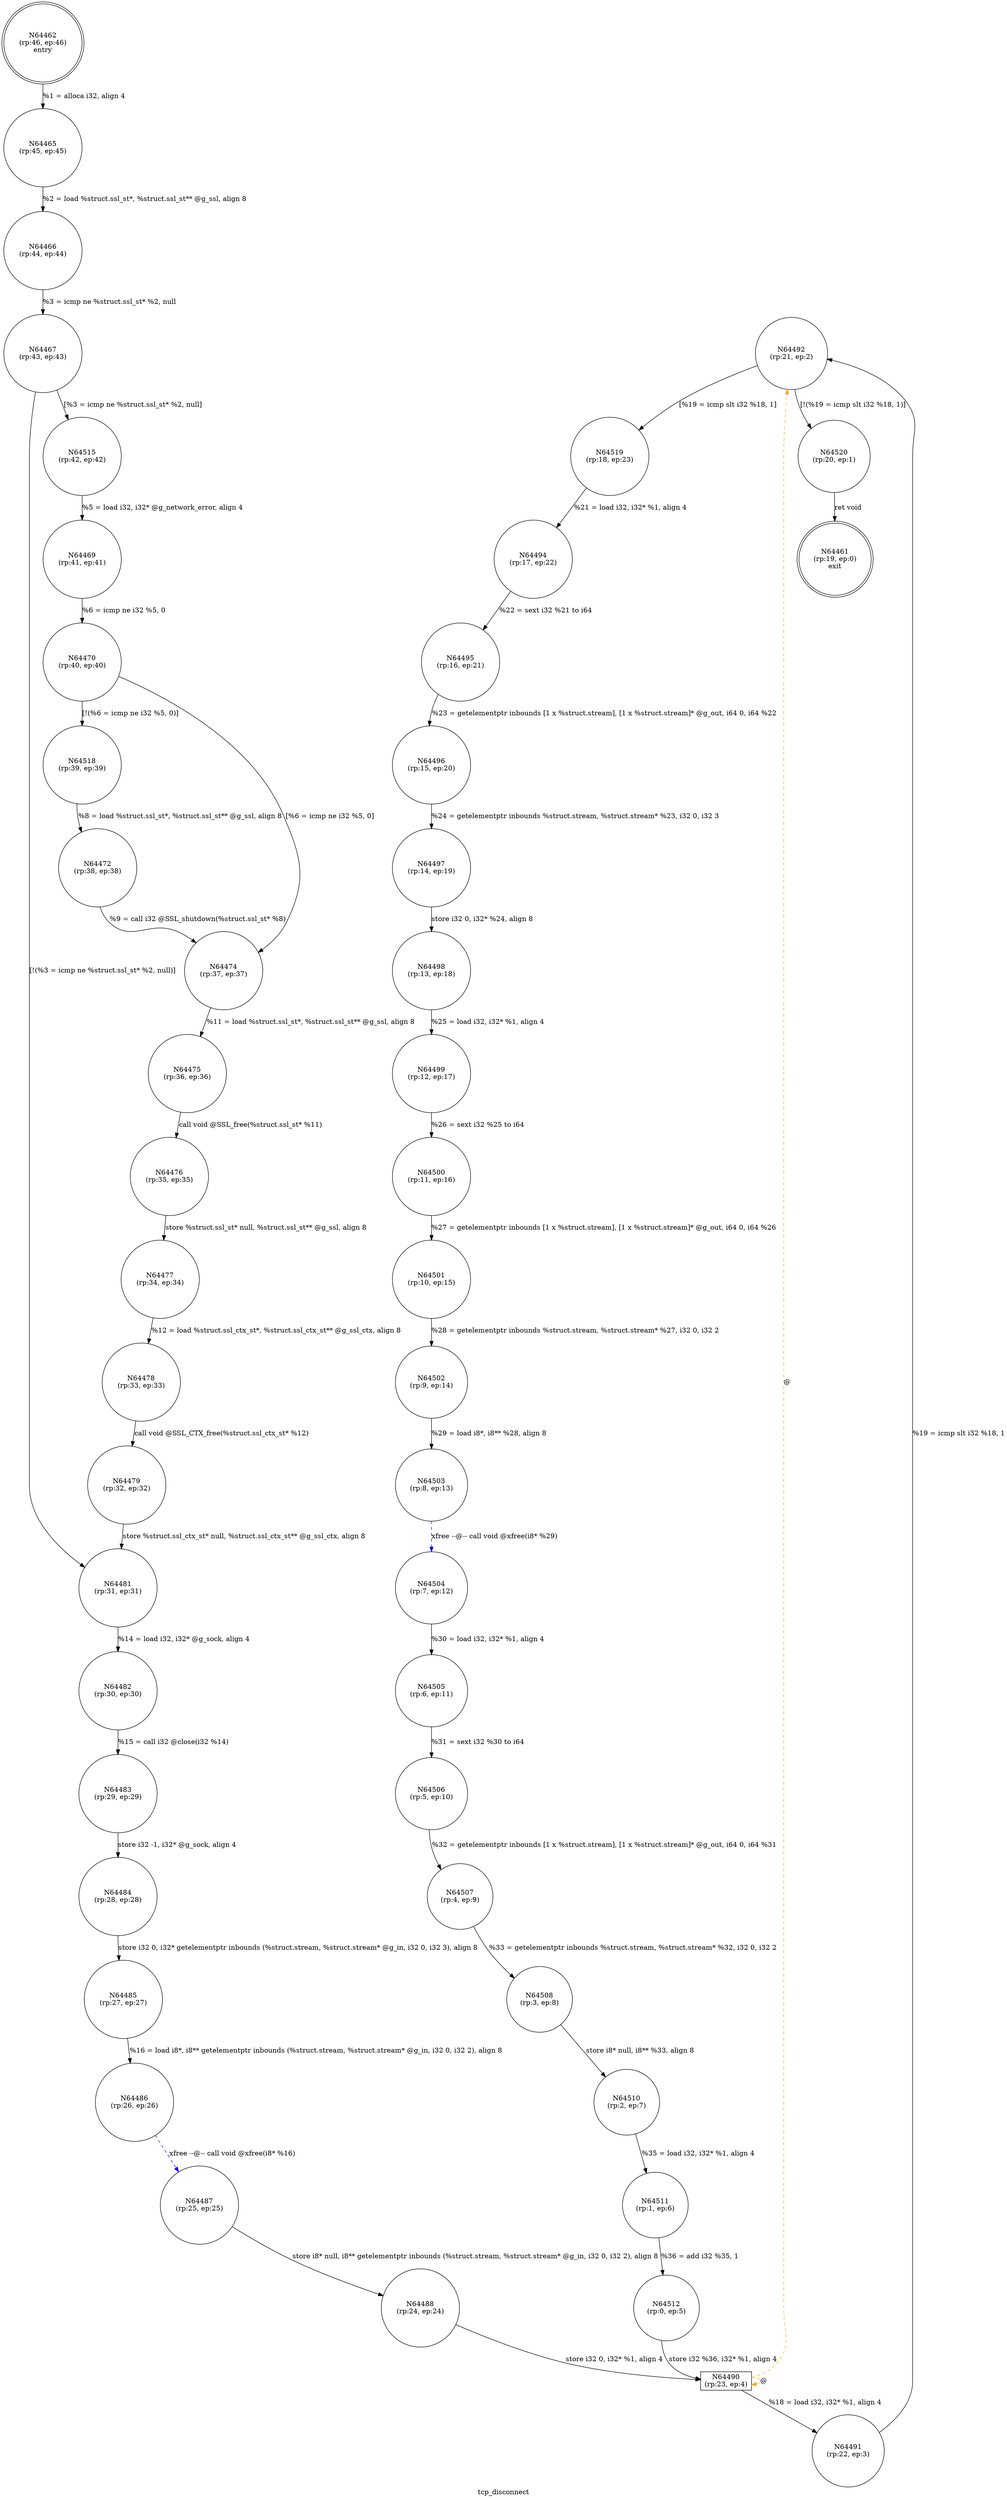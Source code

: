 digraph tcp_disconnect {
label="tcp_disconnect"
64461 [label="N64461\n(rp:19, ep:0)\nexit", shape="doublecircle"]
64462 [label="N64462\n(rp:46, ep:46)\nentry", shape="doublecircle"]
64462 -> 64465 [label="%1 = alloca i32, align 4"]
64465 [label="N64465\n(rp:45, ep:45)", shape="circle"]
64465 -> 64466 [label="%2 = load %struct.ssl_st*, %struct.ssl_st** @g_ssl, align 8"]
64466 [label="N64466\n(rp:44, ep:44)", shape="circle"]
64466 -> 64467 [label="%3 = icmp ne %struct.ssl_st* %2, null"]
64467 [label="N64467\n(rp:43, ep:43)", shape="circle"]
64467 -> 64515 [label="[%3 = icmp ne %struct.ssl_st* %2, null]"]
64467 -> 64481 [label="[!(%3 = icmp ne %struct.ssl_st* %2, null)]"]
64469 [label="N64469\n(rp:41, ep:41)", shape="circle"]
64469 -> 64470 [label="%6 = icmp ne i32 %5, 0"]
64470 [label="N64470\n(rp:40, ep:40)", shape="circle"]
64470 -> 64518 [label="[!(%6 = icmp ne i32 %5, 0)]"]
64470 -> 64474 [label="[%6 = icmp ne i32 %5, 0]"]
64472 [label="N64472\n(rp:38, ep:38)", shape="circle"]
64472 -> 64474 [label="%9 = call i32 @SSL_shutdown(%struct.ssl_st* %8)"]
64474 [label="N64474\n(rp:37, ep:37)", shape="circle"]
64474 -> 64475 [label="%11 = load %struct.ssl_st*, %struct.ssl_st** @g_ssl, align 8"]
64475 [label="N64475\n(rp:36, ep:36)", shape="circle"]
64475 -> 64476 [label="call void @SSL_free(%struct.ssl_st* %11)"]
64476 [label="N64476\n(rp:35, ep:35)", shape="circle"]
64476 -> 64477 [label="store %struct.ssl_st* null, %struct.ssl_st** @g_ssl, align 8"]
64477 [label="N64477\n(rp:34, ep:34)", shape="circle"]
64477 -> 64478 [label="%12 = load %struct.ssl_ctx_st*, %struct.ssl_ctx_st** @g_ssl_ctx, align 8"]
64478 [label="N64478\n(rp:33, ep:33)", shape="circle"]
64478 -> 64479 [label="call void @SSL_CTX_free(%struct.ssl_ctx_st* %12)"]
64479 [label="N64479\n(rp:32, ep:32)", shape="circle"]
64479 -> 64481 [label="store %struct.ssl_ctx_st* null, %struct.ssl_ctx_st** @g_ssl_ctx, align 8"]
64481 [label="N64481\n(rp:31, ep:31)", shape="circle"]
64481 -> 64482 [label="%14 = load i32, i32* @g_sock, align 4"]
64482 [label="N64482\n(rp:30, ep:30)", shape="circle"]
64482 -> 64483 [label="%15 = call i32 @close(i32 %14)"]
64483 [label="N64483\n(rp:29, ep:29)", shape="circle"]
64483 -> 64484 [label="store i32 -1, i32* @g_sock, align 4"]
64484 [label="N64484\n(rp:28, ep:28)", shape="circle"]
64484 -> 64485 [label="store i32 0, i32* getelementptr inbounds (%struct.stream, %struct.stream* @g_in, i32 0, i32 3), align 8"]
64485 [label="N64485\n(rp:27, ep:27)", shape="circle"]
64485 -> 64486 [label="%16 = load i8*, i8** getelementptr inbounds (%struct.stream, %struct.stream* @g_in, i32 0, i32 2), align 8"]
64486 [label="N64486\n(rp:26, ep:26)", shape="circle"]
64486 -> 64487 [label="xfree --@-- call void @xfree(i8* %16)", style="dashed", color="blue"]
64487 [label="N64487\n(rp:25, ep:25)", shape="circle"]
64487 -> 64488 [label="store i8* null, i8** getelementptr inbounds (%struct.stream, %struct.stream* @g_in, i32 0, i32 2), align 8"]
64488 [label="N64488\n(rp:24, ep:24)", shape="circle"]
64488 -> 64490 [label="store i32 0, i32* %1, align 4"]
64490 [label="N64490\n(rp:23, ep:4)", shape="box"]
64490 -> 64491 [label="%18 = load i32, i32* %1, align 4"]
64490 -> 64490 [label="@", style="dashed", color="orange"]
64490 -> 64492 [label="@", style="dashed", color="orange"]
64491 [label="N64491\n(rp:22, ep:3)", shape="circle"]
64491 -> 64492 [label="%19 = icmp slt i32 %18, 1"]
64492 [label="N64492\n(rp:21, ep:2)", shape="circle"]
64492 -> 64519 [label="[%19 = icmp slt i32 %18, 1]"]
64492 -> 64520 [label="[!(%19 = icmp slt i32 %18, 1)]"]
64494 [label="N64494\n(rp:17, ep:22)", shape="circle"]
64494 -> 64495 [label="%22 = sext i32 %21 to i64"]
64495 [label="N64495\n(rp:16, ep:21)", shape="circle"]
64495 -> 64496 [label="%23 = getelementptr inbounds [1 x %struct.stream], [1 x %struct.stream]* @g_out, i64 0, i64 %22"]
64496 [label="N64496\n(rp:15, ep:20)", shape="circle"]
64496 -> 64497 [label="%24 = getelementptr inbounds %struct.stream, %struct.stream* %23, i32 0, i32 3"]
64497 [label="N64497\n(rp:14, ep:19)", shape="circle"]
64497 -> 64498 [label="store i32 0, i32* %24, align 8"]
64498 [label="N64498\n(rp:13, ep:18)", shape="circle"]
64498 -> 64499 [label="%25 = load i32, i32* %1, align 4"]
64499 [label="N64499\n(rp:12, ep:17)", shape="circle"]
64499 -> 64500 [label="%26 = sext i32 %25 to i64"]
64500 [label="N64500\n(rp:11, ep:16)", shape="circle"]
64500 -> 64501 [label="%27 = getelementptr inbounds [1 x %struct.stream], [1 x %struct.stream]* @g_out, i64 0, i64 %26"]
64501 [label="N64501\n(rp:10, ep:15)", shape="circle"]
64501 -> 64502 [label="%28 = getelementptr inbounds %struct.stream, %struct.stream* %27, i32 0, i32 2"]
64502 [label="N64502\n(rp:9, ep:14)", shape="circle"]
64502 -> 64503 [label="%29 = load i8*, i8** %28, align 8"]
64503 [label="N64503\n(rp:8, ep:13)", shape="circle"]
64503 -> 64504 [label="xfree --@-- call void @xfree(i8* %29)", style="dashed", color="blue"]
64504 [label="N64504\n(rp:7, ep:12)", shape="circle"]
64504 -> 64505 [label="%30 = load i32, i32* %1, align 4"]
64505 [label="N64505\n(rp:6, ep:11)", shape="circle"]
64505 -> 64506 [label="%31 = sext i32 %30 to i64"]
64506 [label="N64506\n(rp:5, ep:10)", shape="circle"]
64506 -> 64507 [label="%32 = getelementptr inbounds [1 x %struct.stream], [1 x %struct.stream]* @g_out, i64 0, i64 %31"]
64507 [label="N64507\n(rp:4, ep:9)", shape="circle"]
64507 -> 64508 [label="%33 = getelementptr inbounds %struct.stream, %struct.stream* %32, i32 0, i32 2"]
64508 [label="N64508\n(rp:3, ep:8)", shape="circle"]
64508 -> 64510 [label="store i8* null, i8** %33, align 8"]
64510 [label="N64510\n(rp:2, ep:7)", shape="circle"]
64510 -> 64511 [label="%35 = load i32, i32* %1, align 4"]
64511 [label="N64511\n(rp:1, ep:6)", shape="circle"]
64511 -> 64512 [label="%36 = add i32 %35, 1"]
64512 [label="N64512\n(rp:0, ep:5)", shape="circle"]
64512 -> 64490 [label="store i32 %36, i32* %1, align 4"]
64515 [label="N64515\n(rp:42, ep:42)", shape="circle"]
64515 -> 64469 [label="%5 = load i32, i32* @g_network_error, align 4"]
64518 [label="N64518\n(rp:39, ep:39)", shape="circle"]
64518 -> 64472 [label="%8 = load %struct.ssl_st*, %struct.ssl_st** @g_ssl, align 8"]
64519 [label="N64519\n(rp:18, ep:23)", shape="circle"]
64519 -> 64494 [label="%21 = load i32, i32* %1, align 4"]
64520 [label="N64520\n(rp:20, ep:1)", shape="circle"]
64520 -> 64461 [label="ret void"]
}
